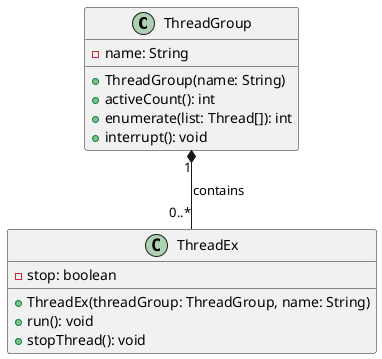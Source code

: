 @startuml
class ThreadGroup {
    - name: String
    + ThreadGroup(name: String)
    + activeCount(): int
    + enumerate(list: Thread[]): int
    + interrupt(): void
}

class ThreadEx {
    - stop: boolean
    + ThreadEx(threadGroup: ThreadGroup, name: String)
    + run(): void
    + stopThread(): void
}

ThreadGroup "1" *-- "0..*" ThreadEx : contains

@enduml
